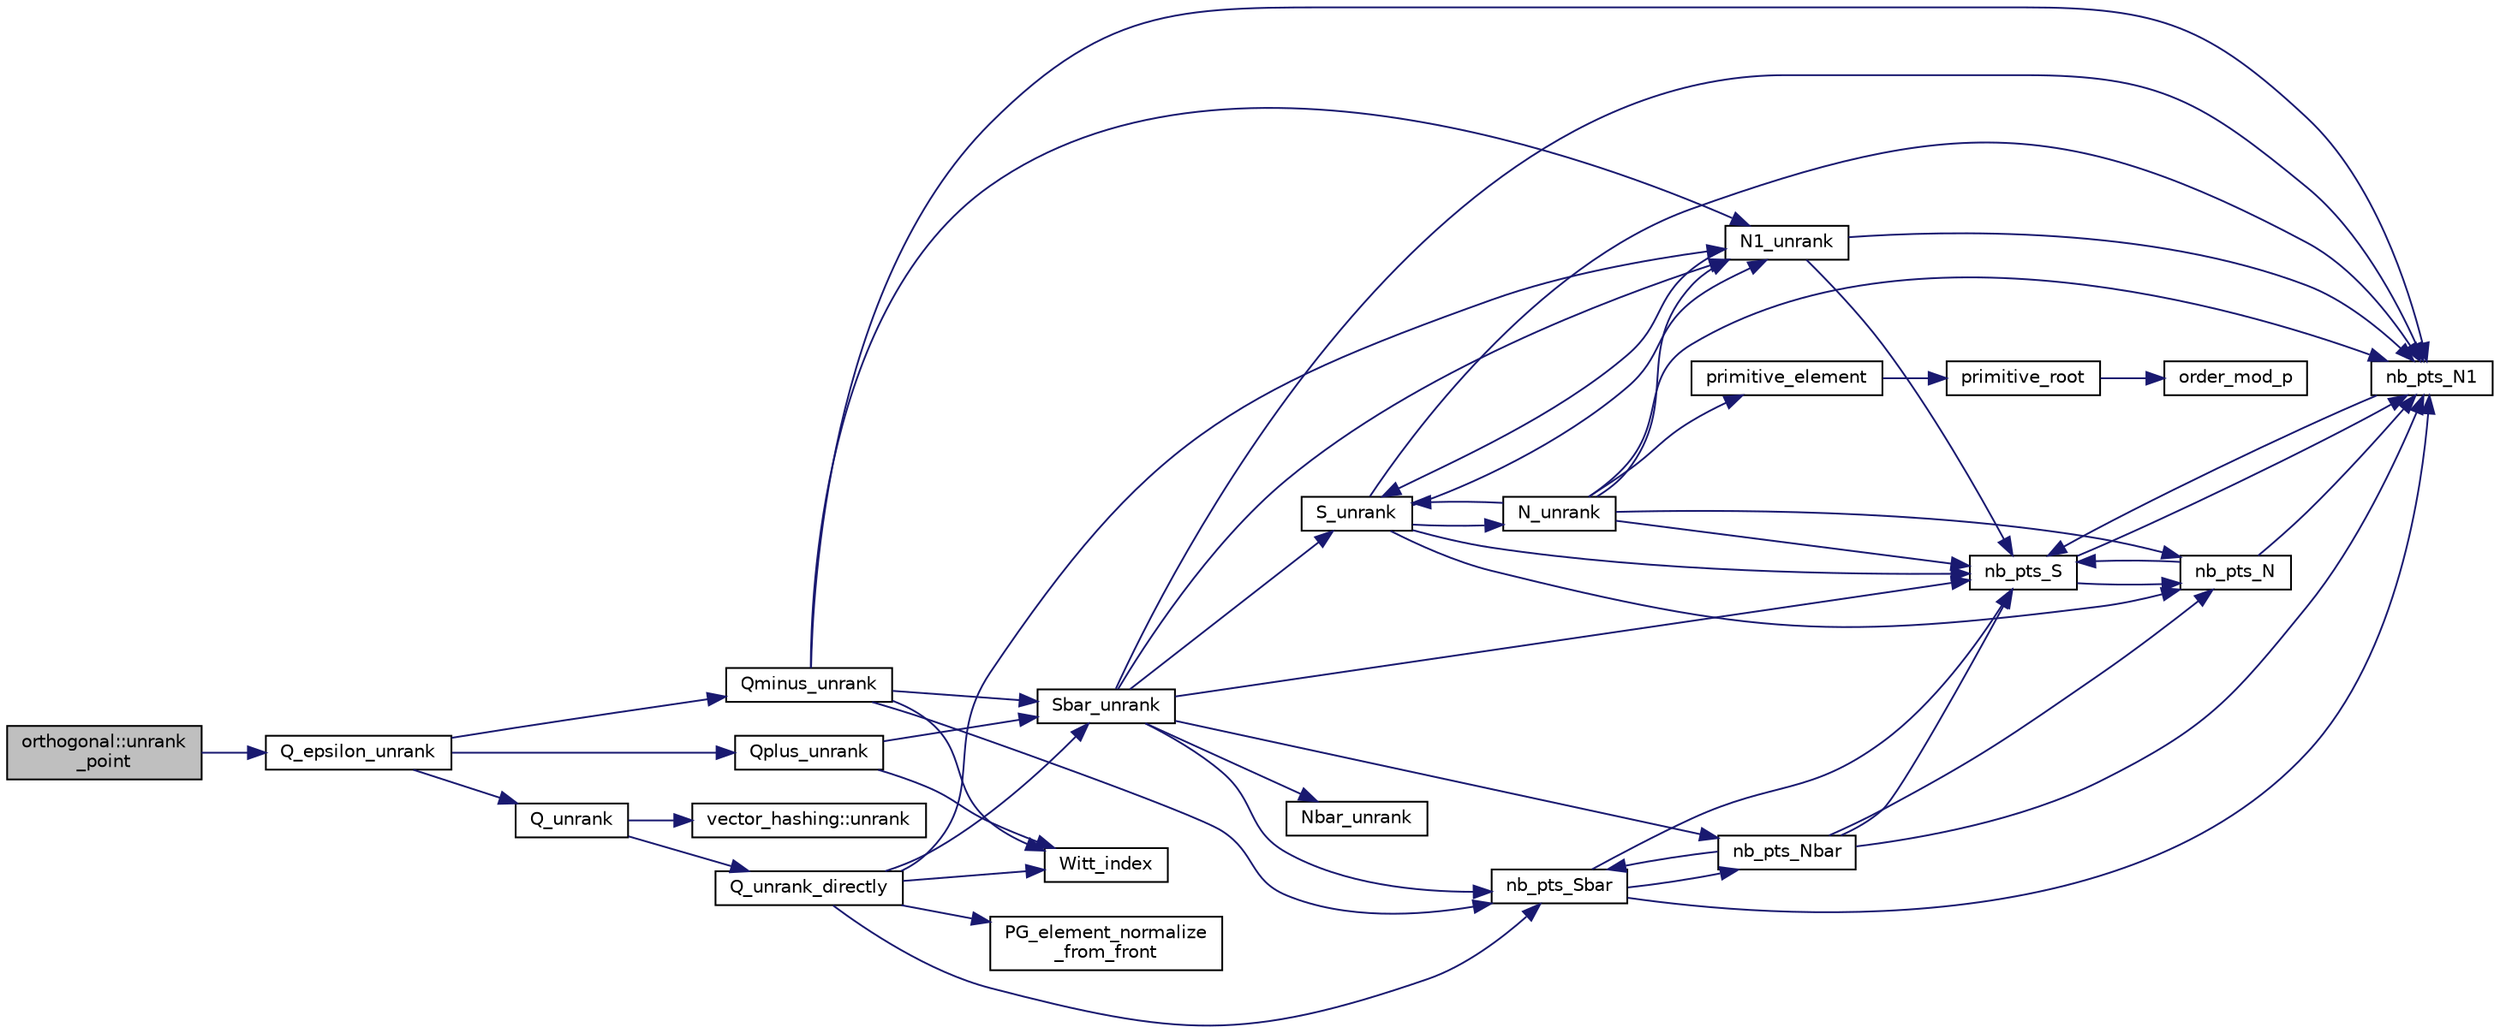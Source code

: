 digraph "orthogonal::unrank_point"
{
  edge [fontname="Helvetica",fontsize="10",labelfontname="Helvetica",labelfontsize="10"];
  node [fontname="Helvetica",fontsize="10",shape=record];
  rankdir="LR";
  Node48433 [label="orthogonal::unrank\l_point",height=0.2,width=0.4,color="black", fillcolor="grey75", style="filled", fontcolor="black"];
  Node48433 -> Node48434 [color="midnightblue",fontsize="10",style="solid",fontname="Helvetica"];
  Node48434 [label="Q_epsilon_unrank",height=0.2,width=0.4,color="black", fillcolor="white", style="filled",URL="$d4/d67/geometry_8h.html#af162c4d30d4a6528299e37551c353e7b"];
  Node48434 -> Node48435 [color="midnightblue",fontsize="10",style="solid",fontname="Helvetica"];
  Node48435 [label="Q_unrank",height=0.2,width=0.4,color="black", fillcolor="white", style="filled",URL="$db/da0/lib_2foundations_2geometry_2orthogonal__points_8_c.html#a6d02923d5b54ef796934e753e6f5b65b"];
  Node48435 -> Node48436 [color="midnightblue",fontsize="10",style="solid",fontname="Helvetica"];
  Node48436 [label="vector_hashing::unrank",height=0.2,width=0.4,color="black", fillcolor="white", style="filled",URL="$d8/daa/classvector__hashing.html#abbebd3a96a6d27a34b9b49af99e2ed3d"];
  Node48435 -> Node48437 [color="midnightblue",fontsize="10",style="solid",fontname="Helvetica"];
  Node48437 [label="Q_unrank_directly",height=0.2,width=0.4,color="black", fillcolor="white", style="filled",URL="$db/da0/lib_2foundations_2geometry_2orthogonal__points_8_c.html#a105e7e72249e78fcf0785c69099d90ce"];
  Node48437 -> Node48438 [color="midnightblue",fontsize="10",style="solid",fontname="Helvetica"];
  Node48438 [label="Witt_index",height=0.2,width=0.4,color="black", fillcolor="white", style="filled",URL="$db/da0/lib_2foundations_2geometry_2orthogonal__points_8_c.html#ab3483ecb9859a6758f82b5327da50534"];
  Node48437 -> Node48439 [color="midnightblue",fontsize="10",style="solid",fontname="Helvetica"];
  Node48439 [label="nb_pts_Sbar",height=0.2,width=0.4,color="black", fillcolor="white", style="filled",URL="$db/da0/lib_2foundations_2geometry_2orthogonal__points_8_c.html#a986dda26505c9934c771578b084f67cc"];
  Node48439 -> Node48440 [color="midnightblue",fontsize="10",style="solid",fontname="Helvetica"];
  Node48440 [label="nb_pts_S",height=0.2,width=0.4,color="black", fillcolor="white", style="filled",URL="$db/da0/lib_2foundations_2geometry_2orthogonal__points_8_c.html#a9bc3dec6e722644d182738102c3e04f3"];
  Node48440 -> Node48441 [color="midnightblue",fontsize="10",style="solid",fontname="Helvetica"];
  Node48441 [label="nb_pts_N",height=0.2,width=0.4,color="black", fillcolor="white", style="filled",URL="$db/da0/lib_2foundations_2geometry_2orthogonal__points_8_c.html#a93e16898c27b1d1c0a6405a7b0615ba6"];
  Node48441 -> Node48440 [color="midnightblue",fontsize="10",style="solid",fontname="Helvetica"];
  Node48441 -> Node48442 [color="midnightblue",fontsize="10",style="solid",fontname="Helvetica"];
  Node48442 [label="nb_pts_N1",height=0.2,width=0.4,color="black", fillcolor="white", style="filled",URL="$db/da0/lib_2foundations_2geometry_2orthogonal__points_8_c.html#ae0f2e1c76523db67b4ec9629ccc35bc6"];
  Node48442 -> Node48440 [color="midnightblue",fontsize="10",style="solid",fontname="Helvetica"];
  Node48440 -> Node48442 [color="midnightblue",fontsize="10",style="solid",fontname="Helvetica"];
  Node48439 -> Node48443 [color="midnightblue",fontsize="10",style="solid",fontname="Helvetica"];
  Node48443 [label="nb_pts_Nbar",height=0.2,width=0.4,color="black", fillcolor="white", style="filled",URL="$db/da0/lib_2foundations_2geometry_2orthogonal__points_8_c.html#a51b4684a176c6841fd3cd6c34c684c2c"];
  Node48443 -> Node48439 [color="midnightblue",fontsize="10",style="solid",fontname="Helvetica"];
  Node48443 -> Node48441 [color="midnightblue",fontsize="10",style="solid",fontname="Helvetica"];
  Node48443 -> Node48440 [color="midnightblue",fontsize="10",style="solid",fontname="Helvetica"];
  Node48443 -> Node48442 [color="midnightblue",fontsize="10",style="solid",fontname="Helvetica"];
  Node48439 -> Node48442 [color="midnightblue",fontsize="10",style="solid",fontname="Helvetica"];
  Node48437 -> Node48444 [color="midnightblue",fontsize="10",style="solid",fontname="Helvetica"];
  Node48444 [label="Sbar_unrank",height=0.2,width=0.4,color="black", fillcolor="white", style="filled",URL="$db/da0/lib_2foundations_2geometry_2orthogonal__points_8_c.html#a65d9b9ccfff12dd92f4f4e8360701c98"];
  Node48444 -> Node48439 [color="midnightblue",fontsize="10",style="solid",fontname="Helvetica"];
  Node48444 -> Node48440 [color="midnightblue",fontsize="10",style="solid",fontname="Helvetica"];
  Node48444 -> Node48445 [color="midnightblue",fontsize="10",style="solid",fontname="Helvetica"];
  Node48445 [label="S_unrank",height=0.2,width=0.4,color="black", fillcolor="white", style="filled",URL="$db/da0/lib_2foundations_2geometry_2orthogonal__points_8_c.html#a18964a35af25f1b4a85f4eaeb1543d92"];
  Node48445 -> Node48440 [color="midnightblue",fontsize="10",style="solid",fontname="Helvetica"];
  Node48445 -> Node48441 [color="midnightblue",fontsize="10",style="solid",fontname="Helvetica"];
  Node48445 -> Node48442 [color="midnightblue",fontsize="10",style="solid",fontname="Helvetica"];
  Node48445 -> Node48446 [color="midnightblue",fontsize="10",style="solid",fontname="Helvetica"];
  Node48446 [label="N_unrank",height=0.2,width=0.4,color="black", fillcolor="white", style="filled",URL="$db/da0/lib_2foundations_2geometry_2orthogonal__points_8_c.html#ab79724bd19da3bc1b383550113f9d7aa"];
  Node48446 -> Node48440 [color="midnightblue",fontsize="10",style="solid",fontname="Helvetica"];
  Node48446 -> Node48441 [color="midnightblue",fontsize="10",style="solid",fontname="Helvetica"];
  Node48446 -> Node48445 [color="midnightblue",fontsize="10",style="solid",fontname="Helvetica"];
  Node48446 -> Node48442 [color="midnightblue",fontsize="10",style="solid",fontname="Helvetica"];
  Node48446 -> Node48447 [color="midnightblue",fontsize="10",style="solid",fontname="Helvetica"];
  Node48447 [label="N1_unrank",height=0.2,width=0.4,color="black", fillcolor="white", style="filled",URL="$db/da0/lib_2foundations_2geometry_2orthogonal__points_8_c.html#aa9427e27f7f207c1baff3a34cc5d78cf"];
  Node48447 -> Node48440 [color="midnightblue",fontsize="10",style="solid",fontname="Helvetica"];
  Node48447 -> Node48442 [color="midnightblue",fontsize="10",style="solid",fontname="Helvetica"];
  Node48447 -> Node48445 [color="midnightblue",fontsize="10",style="solid",fontname="Helvetica"];
  Node48446 -> Node48448 [color="midnightblue",fontsize="10",style="solid",fontname="Helvetica"];
  Node48448 [label="primitive_element",height=0.2,width=0.4,color="black", fillcolor="white", style="filled",URL="$db/da0/lib_2foundations_2geometry_2orthogonal__points_8_c.html#a97350390ec02c8cd9f54751708e28768"];
  Node48448 -> Node48449 [color="midnightblue",fontsize="10",style="solid",fontname="Helvetica"];
  Node48449 [label="primitive_root",height=0.2,width=0.4,color="black", fillcolor="white", style="filled",URL="$de/dc5/algebra__and__number__theory_8h.html#a0b6f7619d12ff2c4e60b852b820b0972"];
  Node48449 -> Node48450 [color="midnightblue",fontsize="10",style="solid",fontname="Helvetica"];
  Node48450 [label="order_mod_p",height=0.2,width=0.4,color="black", fillcolor="white", style="filled",URL="$df/dda/number__theory_8_c.html#aa38aa7e68ab81726a4462995135456b2"];
  Node48445 -> Node48447 [color="midnightblue",fontsize="10",style="solid",fontname="Helvetica"];
  Node48444 -> Node48443 [color="midnightblue",fontsize="10",style="solid",fontname="Helvetica"];
  Node48444 -> Node48442 [color="midnightblue",fontsize="10",style="solid",fontname="Helvetica"];
  Node48444 -> Node48451 [color="midnightblue",fontsize="10",style="solid",fontname="Helvetica"];
  Node48451 [label="Nbar_unrank",height=0.2,width=0.4,color="black", fillcolor="white", style="filled",URL="$db/da0/lib_2foundations_2geometry_2orthogonal__points_8_c.html#ad641d8fb061c898a2c18266e263fb278"];
  Node48444 -> Node48447 [color="midnightblue",fontsize="10",style="solid",fontname="Helvetica"];
  Node48437 -> Node48452 [color="midnightblue",fontsize="10",style="solid",fontname="Helvetica"];
  Node48452 [label="PG_element_normalize\l_from_front",height=0.2,width=0.4,color="black", fillcolor="white", style="filled",URL="$d4/d67/geometry_8h.html#af675caf5f9975573455c8d93cb56bf95"];
  Node48437 -> Node48447 [color="midnightblue",fontsize="10",style="solid",fontname="Helvetica"];
  Node48434 -> Node48453 [color="midnightblue",fontsize="10",style="solid",fontname="Helvetica"];
  Node48453 [label="Qplus_unrank",height=0.2,width=0.4,color="black", fillcolor="white", style="filled",URL="$db/da0/lib_2foundations_2geometry_2orthogonal__points_8_c.html#ad50512edd586919700e033744b4a03c8"];
  Node48453 -> Node48438 [color="midnightblue",fontsize="10",style="solid",fontname="Helvetica"];
  Node48453 -> Node48444 [color="midnightblue",fontsize="10",style="solid",fontname="Helvetica"];
  Node48434 -> Node48454 [color="midnightblue",fontsize="10",style="solid",fontname="Helvetica"];
  Node48454 [label="Qminus_unrank",height=0.2,width=0.4,color="black", fillcolor="white", style="filled",URL="$db/da0/lib_2foundations_2geometry_2orthogonal__points_8_c.html#ac2dd18f435ab479095b836a483c12c7d"];
  Node48454 -> Node48438 [color="midnightblue",fontsize="10",style="solid",fontname="Helvetica"];
  Node48454 -> Node48439 [color="midnightblue",fontsize="10",style="solid",fontname="Helvetica"];
  Node48454 -> Node48444 [color="midnightblue",fontsize="10",style="solid",fontname="Helvetica"];
  Node48454 -> Node48442 [color="midnightblue",fontsize="10",style="solid",fontname="Helvetica"];
  Node48454 -> Node48447 [color="midnightblue",fontsize="10",style="solid",fontname="Helvetica"];
}
